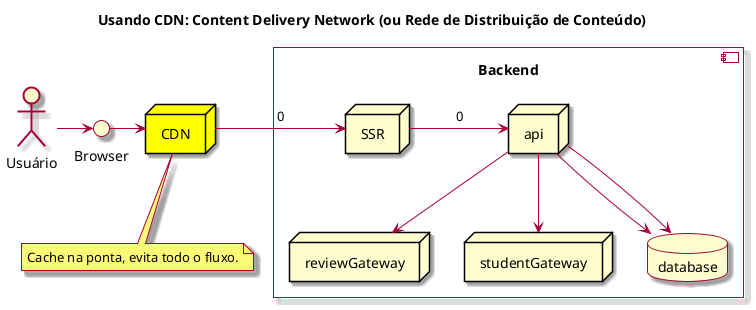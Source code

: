 @startuml

skin rose

Title: Usando CDN: Content Delivery Network (ou Rede de Distribuição de Conteúdo)

actor "Usuário" as actor
interface "Browser" as browser
node CDN as cdn #yellow

actor -> browser
browser -> cdn

component "Backend\n" {

  node SSR
  node "api" as backend
  node reviewGateway as reviewGateway
  node studentGateway as studentGateway
  database database

  cdn -> SSR: 0
  SSR -> backend: 0
  backend --> database
  backend --> database
  backend --> reviewGateway
  backend --> studentGateway
}

note bottom of cdn: Cache na ponta, evita todo o fluxo.


@enduml